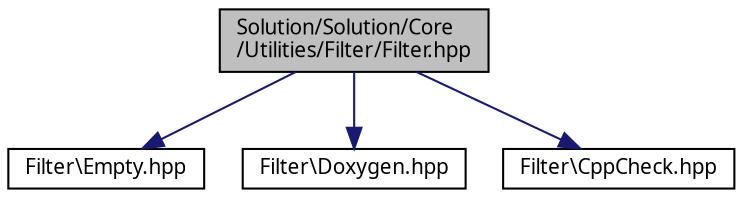 digraph "Solution/Solution/Core/Utilities/Filter/Filter.hpp"
{
 // INTERACTIVE_SVG=YES
  edge [fontname="Verdana",fontsize="10",labelfontname="Verdana",labelfontsize="10"];
  node [fontname="Verdana",fontsize="10",shape=record];
  Node1 [label="Solution/Solution/Core\l/Utilities/Filter/Filter.hpp",height=0.2,width=0.4,color="black", fillcolor="grey75", style="filled", fontcolor="black"];
  Node1 -> Node2 [color="midnightblue",fontsize="10",style="solid",fontname="Verdana"];
  Node2 [label="Filter\\Empty.hpp",height=0.2,width=0.4,color="black", fillcolor="white", style="filled",URL="$_filter_2_filter_2_empty_8hpp_source.html"];
  Node1 -> Node3 [color="midnightblue",fontsize="10",style="solid",fontname="Verdana"];
  Node3 [label="Filter\\Doxygen.hpp",height=0.2,width=0.4,color="black", fillcolor="white", style="filled",URL="$_filter_2_filter_2_doxygen_8hpp_source.html"];
  Node1 -> Node4 [color="midnightblue",fontsize="10",style="solid",fontname="Verdana"];
  Node4 [label="Filter\\CppCheck.hpp",height=0.2,width=0.4,color="black", fillcolor="white", style="filled",URL="$_filter_2_filter_2_cpp_check_8hpp_source.html"];
}
